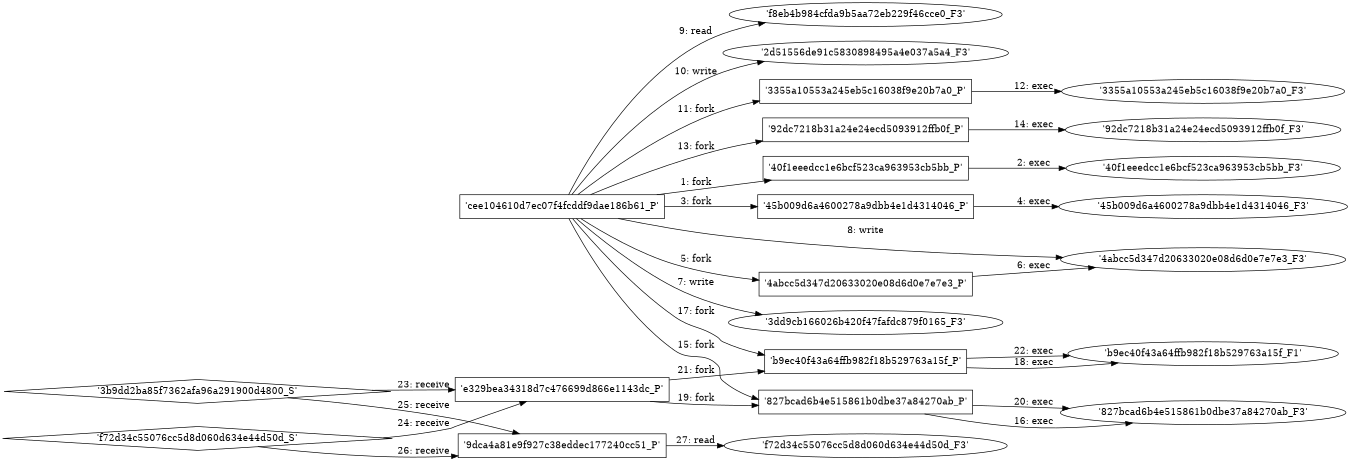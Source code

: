 digraph "D:\Learning\Paper\apt\基于CTI的攻击预警\Dataset\攻击图\ASGfromALLCTI\Who Wasn’t Responsible for Olympic Destroyer.dot" {
rankdir="LR"
size="9"
fixedsize="false"
splines="true"
nodesep=0.3
ranksep=0
fontsize=10
overlap="scalexy"
engine= "neato"
	"'cee104610d7ec07f4fcddf9dae186b61_P'" [node_type=Process shape=box]
	"'40f1eeedcc1e6bcf523ca963953cb5bb_P'" [node_type=Process shape=box]
	"'cee104610d7ec07f4fcddf9dae186b61_P'" -> "'40f1eeedcc1e6bcf523ca963953cb5bb_P'" [label="1: fork"]
	"'40f1eeedcc1e6bcf523ca963953cb5bb_P'" [node_type=Process shape=box]
	"'40f1eeedcc1e6bcf523ca963953cb5bb_F3'" [node_type=File shape=ellipse]
	"'40f1eeedcc1e6bcf523ca963953cb5bb_P'" -> "'40f1eeedcc1e6bcf523ca963953cb5bb_F3'" [label="2: exec"]
	"'cee104610d7ec07f4fcddf9dae186b61_P'" [node_type=Process shape=box]
	"'45b009d6a4600278a9dbb4e1d4314046_P'" [node_type=Process shape=box]
	"'cee104610d7ec07f4fcddf9dae186b61_P'" -> "'45b009d6a4600278a9dbb4e1d4314046_P'" [label="3: fork"]
	"'45b009d6a4600278a9dbb4e1d4314046_P'" [node_type=Process shape=box]
	"'45b009d6a4600278a9dbb4e1d4314046_F3'" [node_type=File shape=ellipse]
	"'45b009d6a4600278a9dbb4e1d4314046_P'" -> "'45b009d6a4600278a9dbb4e1d4314046_F3'" [label="4: exec"]
	"'cee104610d7ec07f4fcddf9dae186b61_P'" [node_type=Process shape=box]
	"'4abcc5d347d20633020e08d6d0e7e7e3_P'" [node_type=Process shape=box]
	"'cee104610d7ec07f4fcddf9dae186b61_P'" -> "'4abcc5d347d20633020e08d6d0e7e7e3_P'" [label="5: fork"]
	"'4abcc5d347d20633020e08d6d0e7e7e3_P'" [node_type=Process shape=box]
	"'4abcc5d347d20633020e08d6d0e7e7e3_F3'" [node_type=File shape=ellipse]
	"'4abcc5d347d20633020e08d6d0e7e7e3_P'" -> "'4abcc5d347d20633020e08d6d0e7e7e3_F3'" [label="6: exec"]
	"'3dd9cb166026b420f47fafdc879f0165_F3'" [node_type=file shape=ellipse]
	"'cee104610d7ec07f4fcddf9dae186b61_P'" [node_type=Process shape=box]
	"'cee104610d7ec07f4fcddf9dae186b61_P'" -> "'3dd9cb166026b420f47fafdc879f0165_F3'" [label="7: write"]
	"'4abcc5d347d20633020e08d6d0e7e7e3_F3'" [node_type=file shape=ellipse]
	"'cee104610d7ec07f4fcddf9dae186b61_P'" [node_type=Process shape=box]
	"'cee104610d7ec07f4fcddf9dae186b61_P'" -> "'4abcc5d347d20633020e08d6d0e7e7e3_F3'" [label="8: write"]
	"'f8eb4b984cfda9b5aa72eb229f46cce0_F3'" [node_type=file shape=ellipse]
	"'cee104610d7ec07f4fcddf9dae186b61_P'" [node_type=Process shape=box]
	"'cee104610d7ec07f4fcddf9dae186b61_P'" -> "'f8eb4b984cfda9b5aa72eb229f46cce0_F3'" [label="9: read"]
	"'2d51556de91c5830898495a4e037a5a4_F3'" [node_type=file shape=ellipse]
	"'cee104610d7ec07f4fcddf9dae186b61_P'" [node_type=Process shape=box]
	"'cee104610d7ec07f4fcddf9dae186b61_P'" -> "'2d51556de91c5830898495a4e037a5a4_F3'" [label="10: write"]
	"'cee104610d7ec07f4fcddf9dae186b61_P'" [node_type=Process shape=box]
	"'3355a10553a245eb5c16038f9e20b7a0_P'" [node_type=Process shape=box]
	"'cee104610d7ec07f4fcddf9dae186b61_P'" -> "'3355a10553a245eb5c16038f9e20b7a0_P'" [label="11: fork"]
	"'3355a10553a245eb5c16038f9e20b7a0_P'" [node_type=Process shape=box]
	"'3355a10553a245eb5c16038f9e20b7a0_F3'" [node_type=File shape=ellipse]
	"'3355a10553a245eb5c16038f9e20b7a0_P'" -> "'3355a10553a245eb5c16038f9e20b7a0_F3'" [label="12: exec"]
	"'cee104610d7ec07f4fcddf9dae186b61_P'" [node_type=Process shape=box]
	"'92dc7218b31a24e24ecd5093912ffb0f_P'" [node_type=Process shape=box]
	"'cee104610d7ec07f4fcddf9dae186b61_P'" -> "'92dc7218b31a24e24ecd5093912ffb0f_P'" [label="13: fork"]
	"'92dc7218b31a24e24ecd5093912ffb0f_P'" [node_type=Process shape=box]
	"'92dc7218b31a24e24ecd5093912ffb0f_F3'" [node_type=File shape=ellipse]
	"'92dc7218b31a24e24ecd5093912ffb0f_P'" -> "'92dc7218b31a24e24ecd5093912ffb0f_F3'" [label="14: exec"]
	"'cee104610d7ec07f4fcddf9dae186b61_P'" [node_type=Process shape=box]
	"'827bcad6b4e515861b0dbe37a84270ab_P'" [node_type=Process shape=box]
	"'cee104610d7ec07f4fcddf9dae186b61_P'" -> "'827bcad6b4e515861b0dbe37a84270ab_P'" [label="15: fork"]
	"'827bcad6b4e515861b0dbe37a84270ab_P'" [node_type=Process shape=box]
	"'827bcad6b4e515861b0dbe37a84270ab_F3'" [node_type=File shape=ellipse]
	"'827bcad6b4e515861b0dbe37a84270ab_P'" -> "'827bcad6b4e515861b0dbe37a84270ab_F3'" [label="16: exec"]
	"'cee104610d7ec07f4fcddf9dae186b61_P'" [node_type=Process shape=box]
	"'b9ec40f43a64ffb982f18b529763a15f_P'" [node_type=Process shape=box]
	"'cee104610d7ec07f4fcddf9dae186b61_P'" -> "'b9ec40f43a64ffb982f18b529763a15f_P'" [label="17: fork"]
	"'b9ec40f43a64ffb982f18b529763a15f_P'" [node_type=Process shape=box]
	"'b9ec40f43a64ffb982f18b529763a15f_F1'" [node_type=File shape=ellipse]
	"'b9ec40f43a64ffb982f18b529763a15f_P'" -> "'b9ec40f43a64ffb982f18b529763a15f_F1'" [label="18: exec"]
	"'e329bea34318d7c476699d866e1143dc_P'" [node_type=Process shape=box]
	"'827bcad6b4e515861b0dbe37a84270ab_P'" [node_type=Process shape=box]
	"'e329bea34318d7c476699d866e1143dc_P'" -> "'827bcad6b4e515861b0dbe37a84270ab_P'" [label="19: fork"]
	"'827bcad6b4e515861b0dbe37a84270ab_P'" [node_type=Process shape=box]
	"'827bcad6b4e515861b0dbe37a84270ab_F3'" [node_type=File shape=ellipse]
	"'827bcad6b4e515861b0dbe37a84270ab_P'" -> "'827bcad6b4e515861b0dbe37a84270ab_F3'" [label="20: exec"]
	"'e329bea34318d7c476699d866e1143dc_P'" [node_type=Process shape=box]
	"'b9ec40f43a64ffb982f18b529763a15f_P'" [node_type=Process shape=box]
	"'e329bea34318d7c476699d866e1143dc_P'" -> "'b9ec40f43a64ffb982f18b529763a15f_P'" [label="21: fork"]
	"'b9ec40f43a64ffb982f18b529763a15f_P'" [node_type=Process shape=box]
	"'b9ec40f43a64ffb982f18b529763a15f_F1'" [node_type=File shape=ellipse]
	"'b9ec40f43a64ffb982f18b529763a15f_P'" -> "'b9ec40f43a64ffb982f18b529763a15f_F1'" [label="22: exec"]
	"'e329bea34318d7c476699d866e1143dc_P'" [node_type=Process shape=box]
	"'3b9dd2ba85f7362afa96a291900d4800_S'" [node_type=Socket shape=diamond]
	"'3b9dd2ba85f7362afa96a291900d4800_S'" -> "'e329bea34318d7c476699d866e1143dc_P'" [label="23: receive"]
	"'e329bea34318d7c476699d866e1143dc_P'" [node_type=Process shape=box]
	"'f72d34c55076cc5d8d060d634e44d50d_S'" [node_type=Socket shape=diamond]
	"'f72d34c55076cc5d8d060d634e44d50d_S'" -> "'e329bea34318d7c476699d866e1143dc_P'" [label="24: receive"]
	"'9dca4a81e9f927c38eddec177240cc51_P'" [node_type=Process shape=box]
	"'3b9dd2ba85f7362afa96a291900d4800_S'" [node_type=Socket shape=diamond]
	"'3b9dd2ba85f7362afa96a291900d4800_S'" -> "'9dca4a81e9f927c38eddec177240cc51_P'" [label="25: receive"]
	"'9dca4a81e9f927c38eddec177240cc51_P'" [node_type=Process shape=box]
	"'f72d34c55076cc5d8d060d634e44d50d_S'" [node_type=Socket shape=diamond]
	"'f72d34c55076cc5d8d060d634e44d50d_S'" -> "'9dca4a81e9f927c38eddec177240cc51_P'" [label="26: receive"]
	"'f72d34c55076cc5d8d060d634e44d50d_F3'" [node_type=file shape=ellipse]
	"'9dca4a81e9f927c38eddec177240cc51_P'" [node_type=Process shape=box]
	"'9dca4a81e9f927c38eddec177240cc51_P'" -> "'f72d34c55076cc5d8d060d634e44d50d_F3'" [label="27: read"]
}

